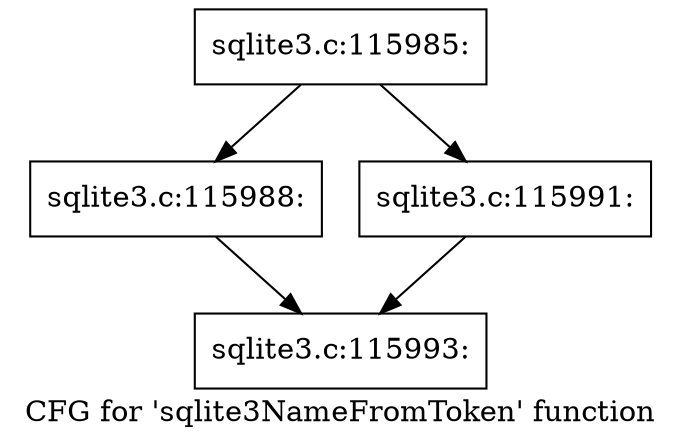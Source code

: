 digraph "CFG for 'sqlite3NameFromToken' function" {
	label="CFG for 'sqlite3NameFromToken' function";

	Node0x55c0f9cc3610 [shape=record,label="{sqlite3.c:115985:}"];
	Node0x55c0f9cc3610 -> Node0x55c0f9cce000;
	Node0x55c0f9cc3610 -> Node0x55c0f9cce0a0;
	Node0x55c0f9cce000 [shape=record,label="{sqlite3.c:115988:}"];
	Node0x55c0f9cce000 -> Node0x55c0f9cce050;
	Node0x55c0f9cce0a0 [shape=record,label="{sqlite3.c:115991:}"];
	Node0x55c0f9cce0a0 -> Node0x55c0f9cce050;
	Node0x55c0f9cce050 [shape=record,label="{sqlite3.c:115993:}"];
}
